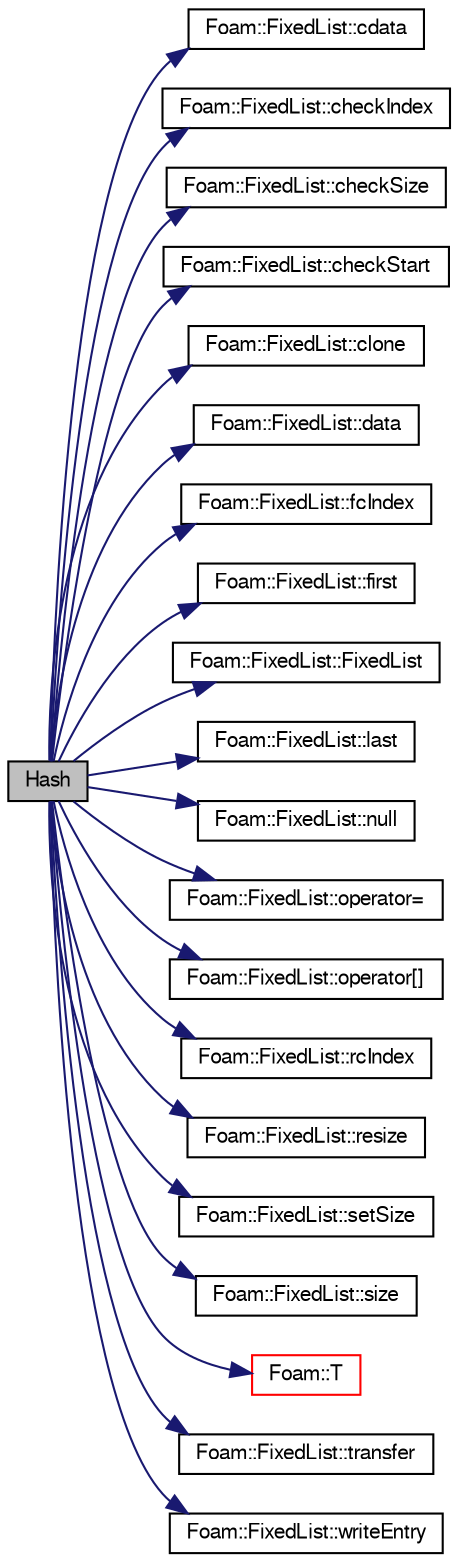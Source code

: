 digraph "Hash"
{
  bgcolor="transparent";
  edge [fontname="FreeSans",fontsize="10",labelfontname="FreeSans",labelfontsize="10"];
  node [fontname="FreeSans",fontsize="10",shape=record];
  rankdir="LR";
  Node0 [label="Hash",height=0.2,width=0.4,color="black", fillcolor="grey75", style="filled", fontcolor="black"];
  Node0 -> Node1 [color="midnightblue",fontsize="10",style="solid",fontname="FreeSans"];
  Node1 [label="Foam::FixedList::cdata",height=0.2,width=0.4,color="black",URL="$a25894.html#aa28ac4c47d9c4237032304c2e4340e45",tooltip="Return a const pointer to the first data element,. "];
  Node0 -> Node2 [color="midnightblue",fontsize="10",style="solid",fontname="FreeSans"];
  Node2 [label="Foam::FixedList::checkIndex",height=0.2,width=0.4,color="black",URL="$a25894.html#a336680e795ca49473ebc577f6b1beb3f",tooltip="Check index i is within valid range (0 ... size-1). "];
  Node0 -> Node3 [color="midnightblue",fontsize="10",style="solid",fontname="FreeSans"];
  Node3 [label="Foam::FixedList::checkSize",height=0.2,width=0.4,color="black",URL="$a25894.html#ab335df0110742c048fc052c8d04801cc",tooltip="Check size is within valid range (0 ... size). "];
  Node0 -> Node4 [color="midnightblue",fontsize="10",style="solid",fontname="FreeSans"];
  Node4 [label="Foam::FixedList::checkStart",height=0.2,width=0.4,color="black",URL="$a25894.html#afcfd6a3761979bf65705bb643cd5ec9a",tooltip="Check start is within valid range (0 ... size-1). "];
  Node0 -> Node5 [color="midnightblue",fontsize="10",style="solid",fontname="FreeSans"];
  Node5 [label="Foam::FixedList::clone",height=0.2,width=0.4,color="black",URL="$a25894.html#af54e0b89c0351518bbbc76ef8828a0e7",tooltip="Clone. "];
  Node0 -> Node6 [color="midnightblue",fontsize="10",style="solid",fontname="FreeSans"];
  Node6 [label="Foam::FixedList::data",height=0.2,width=0.4,color="black",URL="$a25894.html#adc1e16b293a89a9ccc9541058b5ca560",tooltip="Return a pointer to the first data element,. "];
  Node0 -> Node7 [color="midnightblue",fontsize="10",style="solid",fontname="FreeSans"];
  Node7 [label="Foam::FixedList::fcIndex",height=0.2,width=0.4,color="black",URL="$a25894.html#a512534dbc231b74b95ff84902c1b2087",tooltip="Return the forward circular index, i.e. the next index. "];
  Node0 -> Node8 [color="midnightblue",fontsize="10",style="solid",fontname="FreeSans"];
  Node8 [label="Foam::FixedList::first",height=0.2,width=0.4,color="black",URL="$a25894.html#a1c9828bc3de9502754d944c95a2ce0d9",tooltip="Return the first element of the list. "];
  Node0 -> Node9 [color="midnightblue",fontsize="10",style="solid",fontname="FreeSans"];
  Node9 [label="Foam::FixedList::FixedList",height=0.2,width=0.4,color="black",URL="$a25894.html#af1fc16a28db3d04203494311a466e862",tooltip="Null constructor. "];
  Node0 -> Node10 [color="midnightblue",fontsize="10",style="solid",fontname="FreeSans"];
  Node10 [label="Foam::FixedList::last",height=0.2,width=0.4,color="black",URL="$a25894.html#aef07c02ea1c27bdb5906043b399e0ff0",tooltip="Return the last element of the list. "];
  Node0 -> Node11 [color="midnightblue",fontsize="10",style="solid",fontname="FreeSans"];
  Node11 [label="Foam::FixedList::null",height=0.2,width=0.4,color="black",URL="$a25894.html#a1119a68e9eca897011652b2737819818",tooltip="Return a null FixedList. "];
  Node0 -> Node12 [color="midnightblue",fontsize="10",style="solid",fontname="FreeSans"];
  Node12 [label="Foam::FixedList::operator=",height=0.2,width=0.4,color="black",URL="$a25894.html#ad9f90f36de37830c698d95c77af0e8d4",tooltip="Assignment from array operator. Takes linear time. "];
  Node0 -> Node13 [color="midnightblue",fontsize="10",style="solid",fontname="FreeSans"];
  Node13 [label="Foam::FixedList::operator[]",height=0.2,width=0.4,color="black",URL="$a25894.html#a851e28f7788bbc82f5a4aa9f0efdefe4",tooltip="Return element of FixedList. "];
  Node0 -> Node14 [color="midnightblue",fontsize="10",style="solid",fontname="FreeSans"];
  Node14 [label="Foam::FixedList::rcIndex",height=0.2,width=0.4,color="black",URL="$a25894.html#a286b66c68007df4532de24354ec487cb",tooltip="Return the reverse circular index, i.e. the previous index. "];
  Node0 -> Node15 [color="midnightblue",fontsize="10",style="solid",fontname="FreeSans"];
  Node15 [label="Foam::FixedList::resize",height=0.2,width=0.4,color="black",URL="$a25894.html#a4eb7a78f8b52136a8668d0e785dace04",tooltip="Dummy resize function. "];
  Node0 -> Node16 [color="midnightblue",fontsize="10",style="solid",fontname="FreeSans"];
  Node16 [label="Foam::FixedList::setSize",height=0.2,width=0.4,color="black",URL="$a25894.html#aedb985ffeaf1bdbfeccc2a8730405703",tooltip="Dummy setSize function. "];
  Node0 -> Node17 [color="midnightblue",fontsize="10",style="solid",fontname="FreeSans"];
  Node17 [label="Foam::FixedList::size",height=0.2,width=0.4,color="black",URL="$a25894.html#a47b3bf30da1eb3ab8076b5fbe00e0494",tooltip="Return the number of elements in the FixedList. "];
  Node0 -> Node18 [color="midnightblue",fontsize="10",style="solid",fontname="FreeSans"];
  Node18 [label="Foam::T",height=0.2,width=0.4,color="red",URL="$a21124.html#ae57fda0abb14bb0944947c463c6e09d4"];
  Node0 -> Node23 [color="midnightblue",fontsize="10",style="solid",fontname="FreeSans"];
  Node23 [label="Foam::FixedList::transfer",height=0.2,width=0.4,color="black",URL="$a25894.html#ad199ea6fc3eb573dd9192b5606943cdd",tooltip="Copy (not transfer) the argument contents. "];
  Node0 -> Node24 [color="midnightblue",fontsize="10",style="solid",fontname="FreeSans"];
  Node24 [label="Foam::FixedList::writeEntry",height=0.2,width=0.4,color="black",URL="$a25894.html#ac6ea0c763a0277415c7968e2690dfc6f",tooltip="Write the FixedList as a dictionary entry. "];
}
